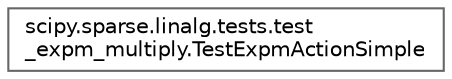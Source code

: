 digraph "Graphical Class Hierarchy"
{
 // LATEX_PDF_SIZE
  bgcolor="transparent";
  edge [fontname=Helvetica,fontsize=10,labelfontname=Helvetica,labelfontsize=10];
  node [fontname=Helvetica,fontsize=10,shape=box,height=0.2,width=0.4];
  rankdir="LR";
  Node0 [id="Node000000",label="scipy.sparse.linalg.tests.test\l_expm_multiply.TestExpmActionSimple",height=0.2,width=0.4,color="grey40", fillcolor="white", style="filled",URL="$d7/d62/classscipy_1_1sparse_1_1linalg_1_1tests_1_1test__expm__multiply_1_1TestExpmActionSimple.html",tooltip=" "];
}
